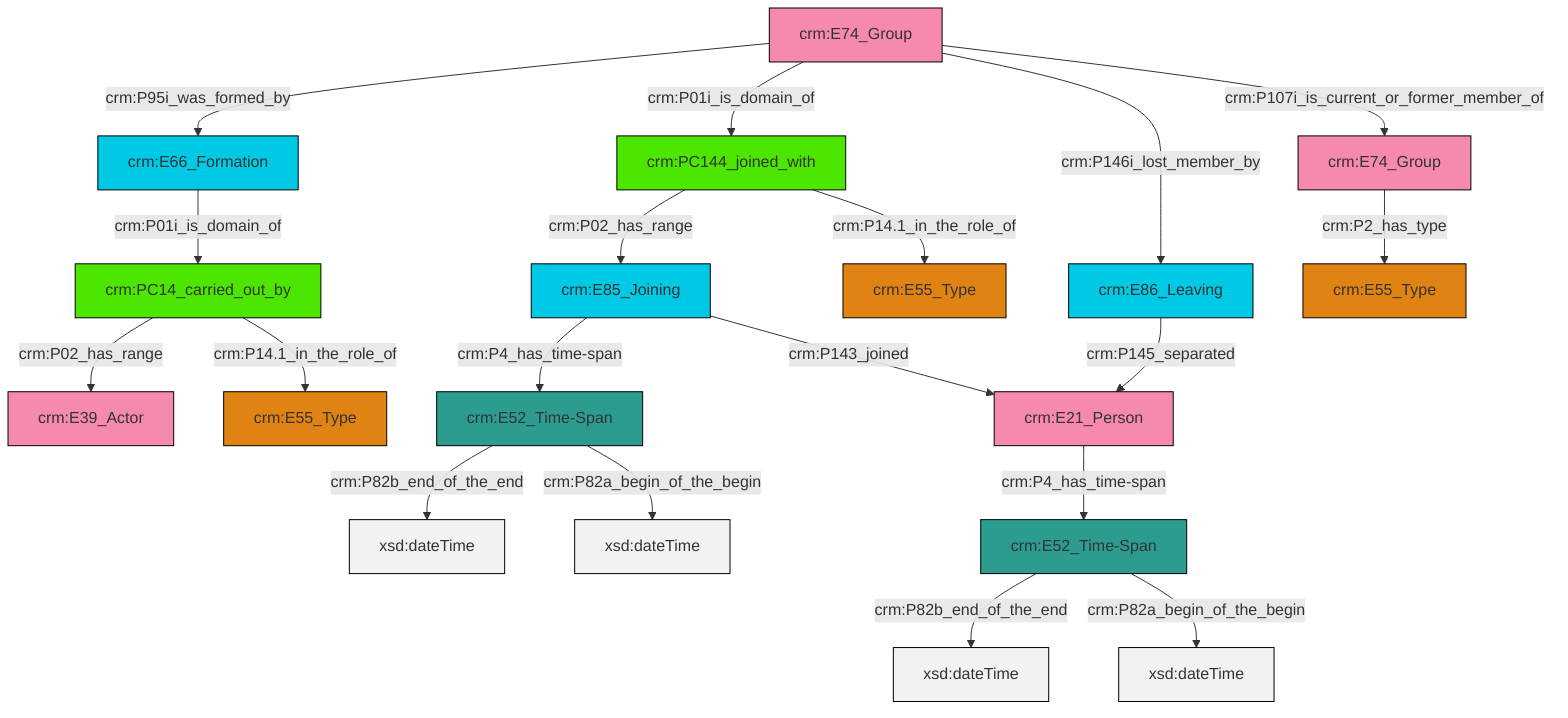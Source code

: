 graph TD
classDef Literal fill:#f2f2f2,stroke:#000000;
classDef CRM_Entity fill:#FFFFFF,stroke:#000000;
classDef Temporal_Entity fill:#00C9E6, stroke:#000000;
classDef Type fill:#E18312, stroke:#000000;
classDef Time-Span fill:#2C9C91, stroke:#000000;
classDef Appellation fill:#FFEB7F, stroke:#000000;
classDef Place fill:#008836, stroke:#000000;
classDef Persistent_Item fill:#B266B2, stroke:#000000;
classDef Conceptual_Object fill:#FFD700, stroke:#000000;
classDef Physical_Thing fill:#D2B48C, stroke:#000000;
classDef Actor fill:#f58aad, stroke:#000000;
classDef PC_Classes fill:#4ce600, stroke:#000000;
classDef Multi fill:#cccccc,stroke:#000000;

0["crm:E52_Time-Span"]:::Time-Span -->|crm:P82b_end_of_the_end| 1[xsd:dateTime]:::Literal
2["crm:E74_Group"]:::Actor -->|crm:P2_has_type| 3["crm:E55_Type"]:::Type
4["crm:E74_Group"]:::Actor -->|crm:P95i_was_formed_by| 5["crm:E66_Formation"]:::Temporal_Entity
4["crm:E74_Group"]:::Actor -->|crm:P01i_is_domain_of| 7["crm:PC144_joined_with"]:::PC_Classes
11["crm:E85_Joining"]:::Temporal_Entity -->|crm:P4_has_time-span| 12["crm:E52_Time-Span"]:::Time-Span
7["crm:PC144_joined_with"]:::PC_Classes -->|crm:P02_has_range| 11["crm:E85_Joining"]:::Temporal_Entity
0["crm:E52_Time-Span"]:::Time-Span -->|crm:P82a_begin_of_the_begin| 16[xsd:dateTime]:::Literal
5["crm:E66_Formation"]:::Temporal_Entity -->|crm:P01i_is_domain_of| 13["crm:PC14_carried_out_by"]:::PC_Classes
4["crm:E74_Group"]:::Actor -->|crm:P146i_lost_member_by| 21["crm:E86_Leaving"]:::Temporal_Entity
13["crm:PC14_carried_out_by"]:::PC_Classes -->|crm:P02_has_range| 17["crm:E39_Actor"]:::Actor
21["crm:E86_Leaving"]:::Temporal_Entity -->|crm:P145_separated| 27["crm:E21_Person"]:::Actor
12["crm:E52_Time-Span"]:::Time-Span -->|crm:P82b_end_of_the_end| 28[xsd:dateTime]:::Literal
13["crm:PC14_carried_out_by"]:::PC_Classes -->|crm:P14.1_in_the_role_of| 8["crm:E55_Type"]:::Type
11["crm:E85_Joining"]:::Temporal_Entity -->|crm:P143_joined| 27["crm:E21_Person"]:::Actor
12["crm:E52_Time-Span"]:::Time-Span -->|crm:P82a_begin_of_the_begin| 31[xsd:dateTime]:::Literal
27["crm:E21_Person"]:::Actor -->|crm:P4_has_time-span| 0["crm:E52_Time-Span"]:::Time-Span
7["crm:PC144_joined_with"]:::PC_Classes -->|crm:P14.1_in_the_role_of| 23["crm:E55_Type"]:::Type
4["crm:E74_Group"]:::Actor -->|crm:P107i_is_current_or_former_member_of| 2["crm:E74_Group"]:::Actor